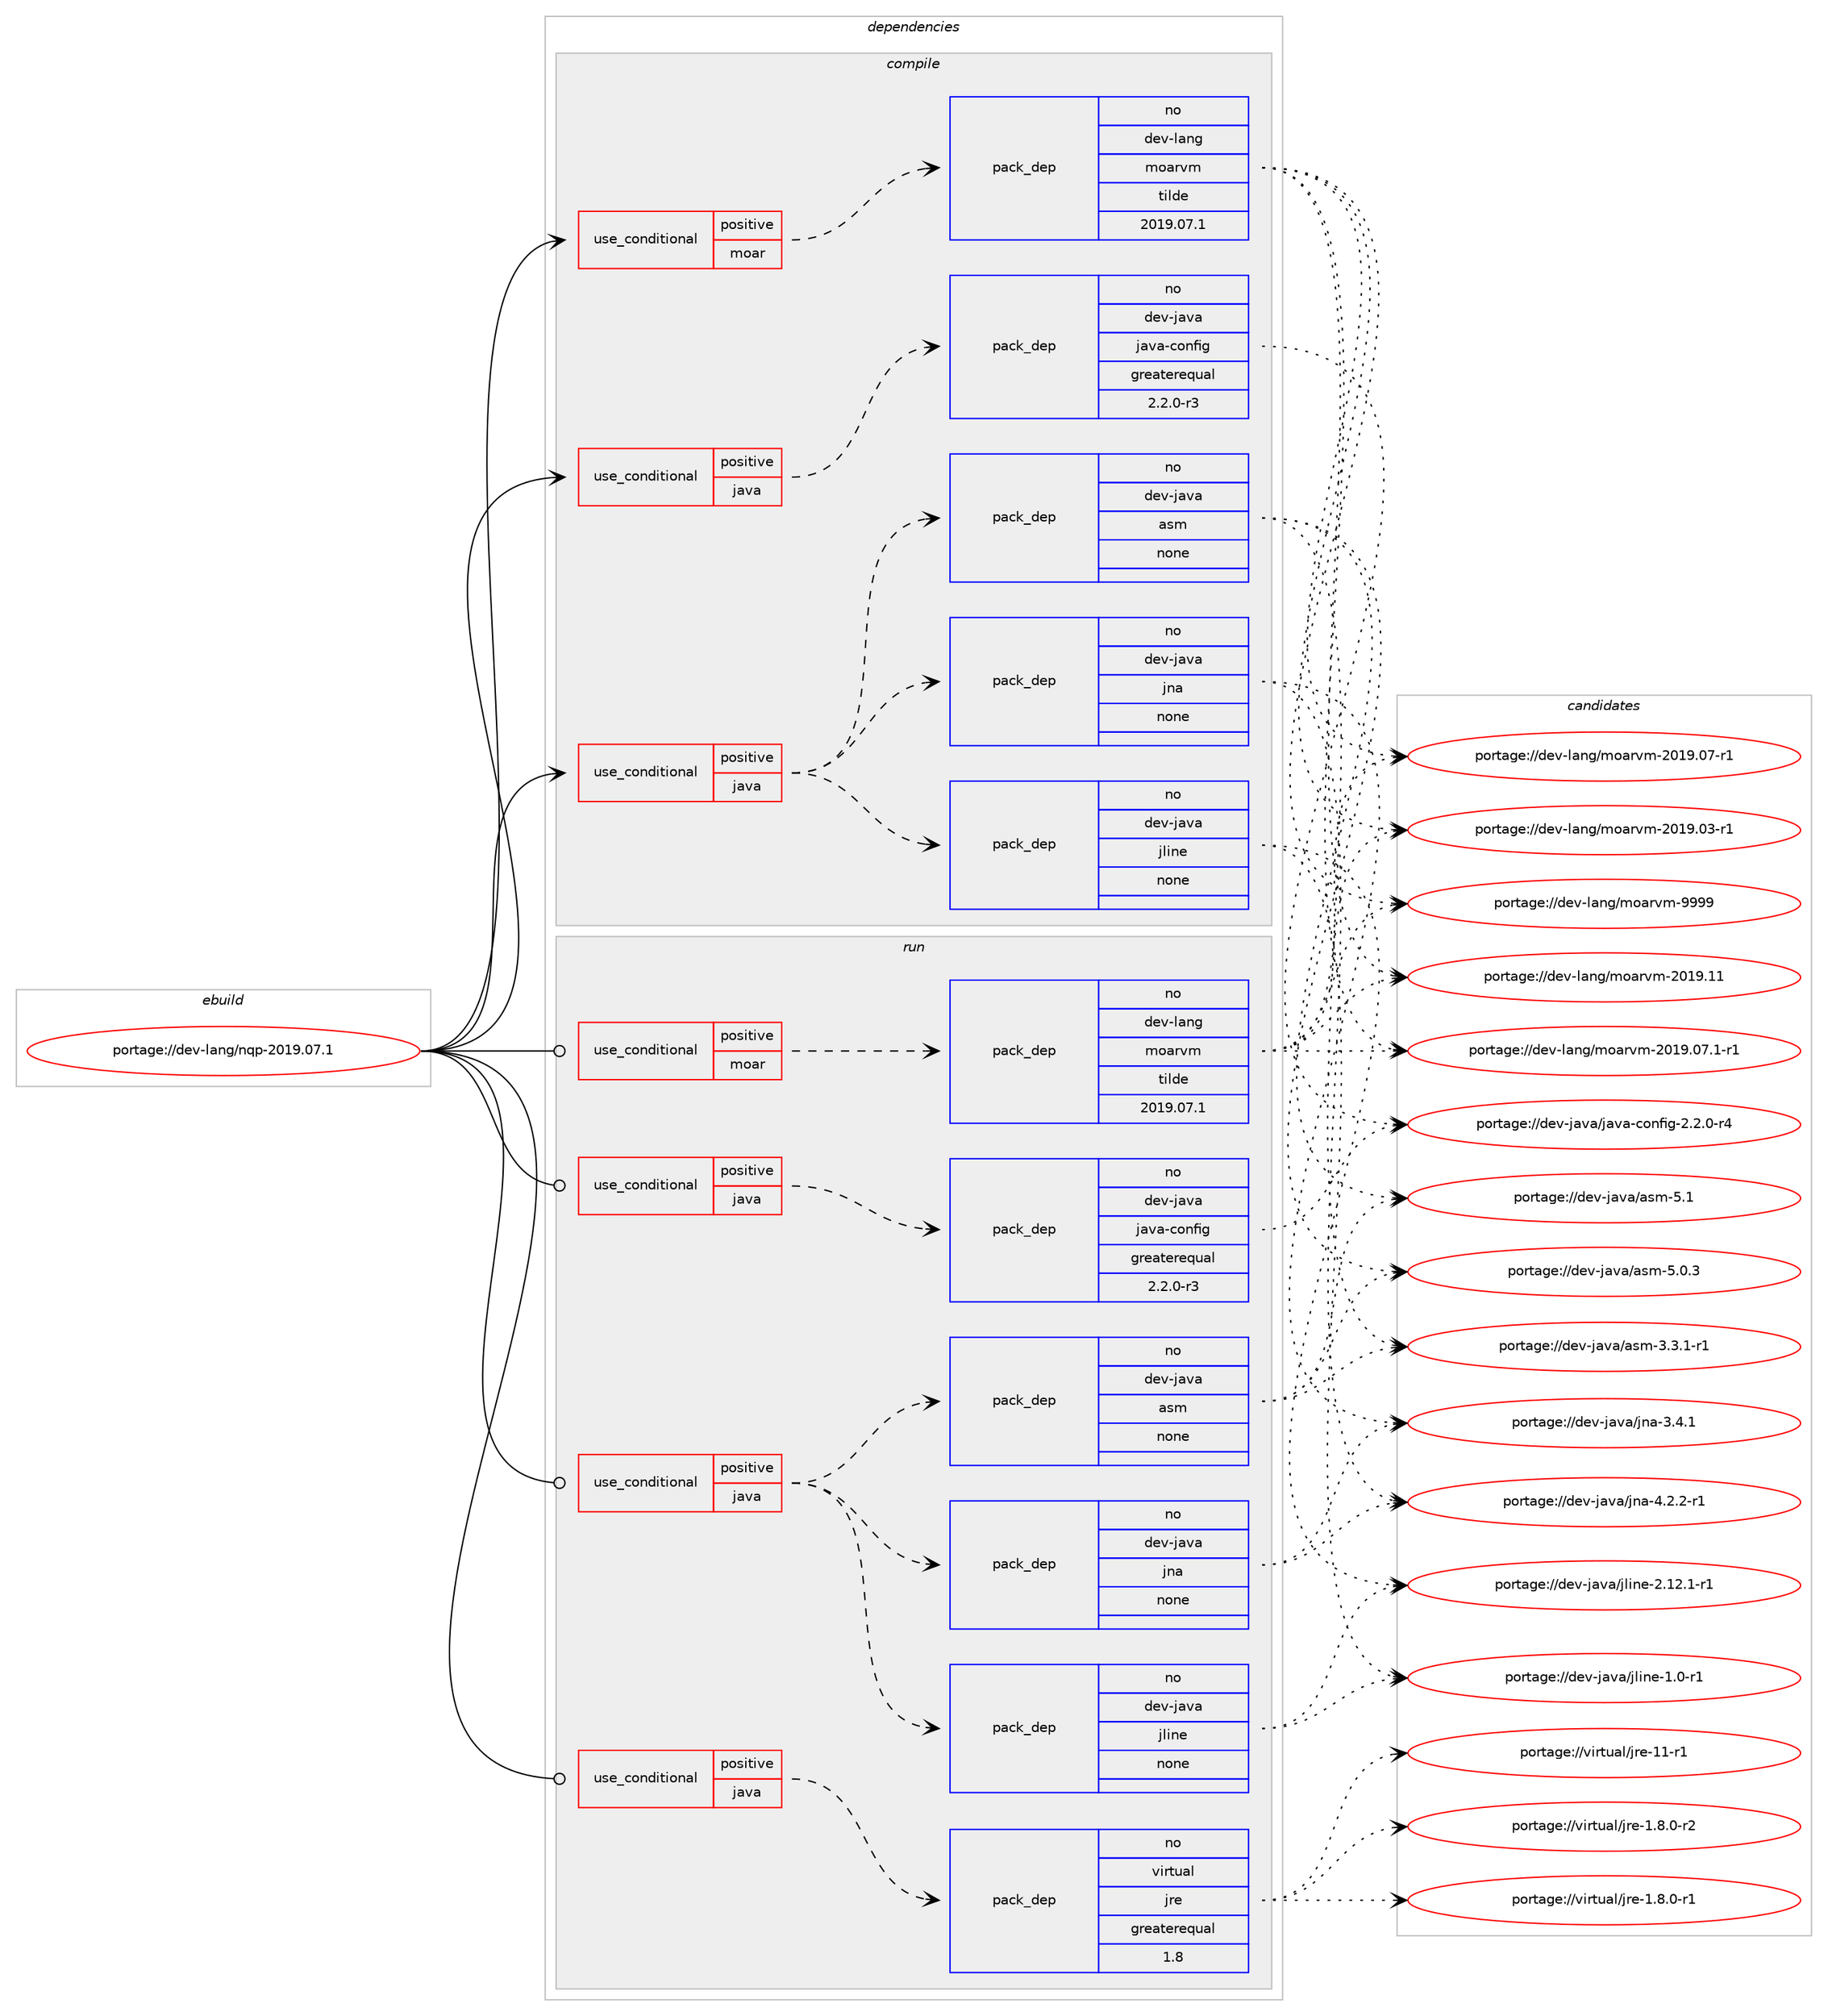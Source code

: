 digraph prolog {

# *************
# Graph options
# *************

newrank=true;
concentrate=true;
compound=true;
graph [rankdir=LR,fontname=Helvetica,fontsize=10,ranksep=1.5];#, ranksep=2.5, nodesep=0.2];
edge  [arrowhead=vee];
node  [fontname=Helvetica,fontsize=10];

# **********
# The ebuild
# **********

subgraph cluster_leftcol {
color=gray;
label=<<i>ebuild</i>>;
id [label="portage://dev-lang/nqp-2019.07.1", color=red, width=4, href="../dev-lang/nqp-2019.07.1.svg"];
}

# ****************
# The dependencies
# ****************

subgraph cluster_midcol {
color=gray;
label=<<i>dependencies</i>>;
subgraph cluster_compile {
fillcolor="#eeeeee";
style=filled;
label=<<i>compile</i>>;
subgraph cond128299 {
dependency522210 [label=<<TABLE BORDER="0" CELLBORDER="1" CELLSPACING="0" CELLPADDING="4"><TR><TD ROWSPAN="3" CELLPADDING="10">use_conditional</TD></TR><TR><TD>positive</TD></TR><TR><TD>java</TD></TR></TABLE>>, shape=none, color=red];
subgraph pack388367 {
dependency522211 [label=<<TABLE BORDER="0" CELLBORDER="1" CELLSPACING="0" CELLPADDING="4" WIDTH="220"><TR><TD ROWSPAN="6" CELLPADDING="30">pack_dep</TD></TR><TR><TD WIDTH="110">no</TD></TR><TR><TD>dev-java</TD></TR><TR><TD>asm</TD></TR><TR><TD>none</TD></TR><TR><TD></TD></TR></TABLE>>, shape=none, color=blue];
}
dependency522210:e -> dependency522211:w [weight=20,style="dashed",arrowhead="vee"];
subgraph pack388368 {
dependency522212 [label=<<TABLE BORDER="0" CELLBORDER="1" CELLSPACING="0" CELLPADDING="4" WIDTH="220"><TR><TD ROWSPAN="6" CELLPADDING="30">pack_dep</TD></TR><TR><TD WIDTH="110">no</TD></TR><TR><TD>dev-java</TD></TR><TR><TD>jline</TD></TR><TR><TD>none</TD></TR><TR><TD></TD></TR></TABLE>>, shape=none, color=blue];
}
dependency522210:e -> dependency522212:w [weight=20,style="dashed",arrowhead="vee"];
subgraph pack388369 {
dependency522213 [label=<<TABLE BORDER="0" CELLBORDER="1" CELLSPACING="0" CELLPADDING="4" WIDTH="220"><TR><TD ROWSPAN="6" CELLPADDING="30">pack_dep</TD></TR><TR><TD WIDTH="110">no</TD></TR><TR><TD>dev-java</TD></TR><TR><TD>jna</TD></TR><TR><TD>none</TD></TR><TR><TD></TD></TR></TABLE>>, shape=none, color=blue];
}
dependency522210:e -> dependency522213:w [weight=20,style="dashed",arrowhead="vee"];
}
id:e -> dependency522210:w [weight=20,style="solid",arrowhead="vee"];
subgraph cond128300 {
dependency522214 [label=<<TABLE BORDER="0" CELLBORDER="1" CELLSPACING="0" CELLPADDING="4"><TR><TD ROWSPAN="3" CELLPADDING="10">use_conditional</TD></TR><TR><TD>positive</TD></TR><TR><TD>java</TD></TR></TABLE>>, shape=none, color=red];
subgraph pack388370 {
dependency522215 [label=<<TABLE BORDER="0" CELLBORDER="1" CELLSPACING="0" CELLPADDING="4" WIDTH="220"><TR><TD ROWSPAN="6" CELLPADDING="30">pack_dep</TD></TR><TR><TD WIDTH="110">no</TD></TR><TR><TD>dev-java</TD></TR><TR><TD>java-config</TD></TR><TR><TD>greaterequal</TD></TR><TR><TD>2.2.0-r3</TD></TR></TABLE>>, shape=none, color=blue];
}
dependency522214:e -> dependency522215:w [weight=20,style="dashed",arrowhead="vee"];
}
id:e -> dependency522214:w [weight=20,style="solid",arrowhead="vee"];
subgraph cond128301 {
dependency522216 [label=<<TABLE BORDER="0" CELLBORDER="1" CELLSPACING="0" CELLPADDING="4"><TR><TD ROWSPAN="3" CELLPADDING="10">use_conditional</TD></TR><TR><TD>positive</TD></TR><TR><TD>moar</TD></TR></TABLE>>, shape=none, color=red];
subgraph pack388371 {
dependency522217 [label=<<TABLE BORDER="0" CELLBORDER="1" CELLSPACING="0" CELLPADDING="4" WIDTH="220"><TR><TD ROWSPAN="6" CELLPADDING="30">pack_dep</TD></TR><TR><TD WIDTH="110">no</TD></TR><TR><TD>dev-lang</TD></TR><TR><TD>moarvm</TD></TR><TR><TD>tilde</TD></TR><TR><TD>2019.07.1</TD></TR></TABLE>>, shape=none, color=blue];
}
dependency522216:e -> dependency522217:w [weight=20,style="dashed",arrowhead="vee"];
}
id:e -> dependency522216:w [weight=20,style="solid",arrowhead="vee"];
}
subgraph cluster_compileandrun {
fillcolor="#eeeeee";
style=filled;
label=<<i>compile and run</i>>;
}
subgraph cluster_run {
fillcolor="#eeeeee";
style=filled;
label=<<i>run</i>>;
subgraph cond128302 {
dependency522218 [label=<<TABLE BORDER="0" CELLBORDER="1" CELLSPACING="0" CELLPADDING="4"><TR><TD ROWSPAN="3" CELLPADDING="10">use_conditional</TD></TR><TR><TD>positive</TD></TR><TR><TD>java</TD></TR></TABLE>>, shape=none, color=red];
subgraph pack388372 {
dependency522219 [label=<<TABLE BORDER="0" CELLBORDER="1" CELLSPACING="0" CELLPADDING="4" WIDTH="220"><TR><TD ROWSPAN="6" CELLPADDING="30">pack_dep</TD></TR><TR><TD WIDTH="110">no</TD></TR><TR><TD>dev-java</TD></TR><TR><TD>asm</TD></TR><TR><TD>none</TD></TR><TR><TD></TD></TR></TABLE>>, shape=none, color=blue];
}
dependency522218:e -> dependency522219:w [weight=20,style="dashed",arrowhead="vee"];
subgraph pack388373 {
dependency522220 [label=<<TABLE BORDER="0" CELLBORDER="1" CELLSPACING="0" CELLPADDING="4" WIDTH="220"><TR><TD ROWSPAN="6" CELLPADDING="30">pack_dep</TD></TR><TR><TD WIDTH="110">no</TD></TR><TR><TD>dev-java</TD></TR><TR><TD>jline</TD></TR><TR><TD>none</TD></TR><TR><TD></TD></TR></TABLE>>, shape=none, color=blue];
}
dependency522218:e -> dependency522220:w [weight=20,style="dashed",arrowhead="vee"];
subgraph pack388374 {
dependency522221 [label=<<TABLE BORDER="0" CELLBORDER="1" CELLSPACING="0" CELLPADDING="4" WIDTH="220"><TR><TD ROWSPAN="6" CELLPADDING="30">pack_dep</TD></TR><TR><TD WIDTH="110">no</TD></TR><TR><TD>dev-java</TD></TR><TR><TD>jna</TD></TR><TR><TD>none</TD></TR><TR><TD></TD></TR></TABLE>>, shape=none, color=blue];
}
dependency522218:e -> dependency522221:w [weight=20,style="dashed",arrowhead="vee"];
}
id:e -> dependency522218:w [weight=20,style="solid",arrowhead="odot"];
subgraph cond128303 {
dependency522222 [label=<<TABLE BORDER="0" CELLBORDER="1" CELLSPACING="0" CELLPADDING="4"><TR><TD ROWSPAN="3" CELLPADDING="10">use_conditional</TD></TR><TR><TD>positive</TD></TR><TR><TD>java</TD></TR></TABLE>>, shape=none, color=red];
subgraph pack388375 {
dependency522223 [label=<<TABLE BORDER="0" CELLBORDER="1" CELLSPACING="0" CELLPADDING="4" WIDTH="220"><TR><TD ROWSPAN="6" CELLPADDING="30">pack_dep</TD></TR><TR><TD WIDTH="110">no</TD></TR><TR><TD>dev-java</TD></TR><TR><TD>java-config</TD></TR><TR><TD>greaterequal</TD></TR><TR><TD>2.2.0-r3</TD></TR></TABLE>>, shape=none, color=blue];
}
dependency522222:e -> dependency522223:w [weight=20,style="dashed",arrowhead="vee"];
}
id:e -> dependency522222:w [weight=20,style="solid",arrowhead="odot"];
subgraph cond128304 {
dependency522224 [label=<<TABLE BORDER="0" CELLBORDER="1" CELLSPACING="0" CELLPADDING="4"><TR><TD ROWSPAN="3" CELLPADDING="10">use_conditional</TD></TR><TR><TD>positive</TD></TR><TR><TD>java</TD></TR></TABLE>>, shape=none, color=red];
subgraph pack388376 {
dependency522225 [label=<<TABLE BORDER="0" CELLBORDER="1" CELLSPACING="0" CELLPADDING="4" WIDTH="220"><TR><TD ROWSPAN="6" CELLPADDING="30">pack_dep</TD></TR><TR><TD WIDTH="110">no</TD></TR><TR><TD>virtual</TD></TR><TR><TD>jre</TD></TR><TR><TD>greaterequal</TD></TR><TR><TD>1.8</TD></TR></TABLE>>, shape=none, color=blue];
}
dependency522224:e -> dependency522225:w [weight=20,style="dashed",arrowhead="vee"];
}
id:e -> dependency522224:w [weight=20,style="solid",arrowhead="odot"];
subgraph cond128305 {
dependency522226 [label=<<TABLE BORDER="0" CELLBORDER="1" CELLSPACING="0" CELLPADDING="4"><TR><TD ROWSPAN="3" CELLPADDING="10">use_conditional</TD></TR><TR><TD>positive</TD></TR><TR><TD>moar</TD></TR></TABLE>>, shape=none, color=red];
subgraph pack388377 {
dependency522227 [label=<<TABLE BORDER="0" CELLBORDER="1" CELLSPACING="0" CELLPADDING="4" WIDTH="220"><TR><TD ROWSPAN="6" CELLPADDING="30">pack_dep</TD></TR><TR><TD WIDTH="110">no</TD></TR><TR><TD>dev-lang</TD></TR><TR><TD>moarvm</TD></TR><TR><TD>tilde</TD></TR><TR><TD>2019.07.1</TD></TR></TABLE>>, shape=none, color=blue];
}
dependency522226:e -> dependency522227:w [weight=20,style="dashed",arrowhead="vee"];
}
id:e -> dependency522226:w [weight=20,style="solid",arrowhead="odot"];
}
}

# **************
# The candidates
# **************

subgraph cluster_choices {
rank=same;
color=gray;
label=<<i>candidates</i>>;

subgraph choice388367 {
color=black;
nodesep=1;
choice100101118451069711897479711510945534649 [label="portage://dev-java/asm-5.1", color=red, width=4,href="../dev-java/asm-5.1.svg"];
choice1001011184510697118974797115109455346484651 [label="portage://dev-java/asm-5.0.3", color=red, width=4,href="../dev-java/asm-5.0.3.svg"];
choice10010111845106971189747971151094551465146494511449 [label="portage://dev-java/asm-3.3.1-r1", color=red, width=4,href="../dev-java/asm-3.3.1-r1.svg"];
dependency522211:e -> choice100101118451069711897479711510945534649:w [style=dotted,weight="100"];
dependency522211:e -> choice1001011184510697118974797115109455346484651:w [style=dotted,weight="100"];
dependency522211:e -> choice10010111845106971189747971151094551465146494511449:w [style=dotted,weight="100"];
}
subgraph choice388368 {
color=black;
nodesep=1;
choice10010111845106971189747106108105110101455046495046494511449 [label="portage://dev-java/jline-2.12.1-r1", color=red, width=4,href="../dev-java/jline-2.12.1-r1.svg"];
choice10010111845106971189747106108105110101454946484511449 [label="portage://dev-java/jline-1.0-r1", color=red, width=4,href="../dev-java/jline-1.0-r1.svg"];
dependency522212:e -> choice10010111845106971189747106108105110101455046495046494511449:w [style=dotted,weight="100"];
dependency522212:e -> choice10010111845106971189747106108105110101454946484511449:w [style=dotted,weight="100"];
}
subgraph choice388369 {
color=black;
nodesep=1;
choice10010111845106971189747106110974552465046504511449 [label="portage://dev-java/jna-4.2.2-r1", color=red, width=4,href="../dev-java/jna-4.2.2-r1.svg"];
choice1001011184510697118974710611097455146524649 [label="portage://dev-java/jna-3.4.1", color=red, width=4,href="../dev-java/jna-3.4.1.svg"];
dependency522213:e -> choice10010111845106971189747106110974552465046504511449:w [style=dotted,weight="100"];
dependency522213:e -> choice1001011184510697118974710611097455146524649:w [style=dotted,weight="100"];
}
subgraph choice388370 {
color=black;
nodesep=1;
choice10010111845106971189747106971189745991111101021051034550465046484511452 [label="portage://dev-java/java-config-2.2.0-r4", color=red, width=4,href="../dev-java/java-config-2.2.0-r4.svg"];
dependency522215:e -> choice10010111845106971189747106971189745991111101021051034550465046484511452:w [style=dotted,weight="100"];
}
subgraph choice388371 {
color=black;
nodesep=1;
choice100101118451089711010347109111971141181094557575757 [label="portage://dev-lang/moarvm-9999", color=red, width=4,href="../dev-lang/moarvm-9999.svg"];
choice100101118451089711010347109111971141181094550484957464949 [label="portage://dev-lang/moarvm-2019.11", color=red, width=4,href="../dev-lang/moarvm-2019.11.svg"];
choice10010111845108971101034710911197114118109455048495746485546494511449 [label="portage://dev-lang/moarvm-2019.07.1-r1", color=red, width=4,href="../dev-lang/moarvm-2019.07.1-r1.svg"];
choice1001011184510897110103471091119711411810945504849574648554511449 [label="portage://dev-lang/moarvm-2019.07-r1", color=red, width=4,href="../dev-lang/moarvm-2019.07-r1.svg"];
choice1001011184510897110103471091119711411810945504849574648514511449 [label="portage://dev-lang/moarvm-2019.03-r1", color=red, width=4,href="../dev-lang/moarvm-2019.03-r1.svg"];
dependency522217:e -> choice100101118451089711010347109111971141181094557575757:w [style=dotted,weight="100"];
dependency522217:e -> choice100101118451089711010347109111971141181094550484957464949:w [style=dotted,weight="100"];
dependency522217:e -> choice10010111845108971101034710911197114118109455048495746485546494511449:w [style=dotted,weight="100"];
dependency522217:e -> choice1001011184510897110103471091119711411810945504849574648554511449:w [style=dotted,weight="100"];
dependency522217:e -> choice1001011184510897110103471091119711411810945504849574648514511449:w [style=dotted,weight="100"];
}
subgraph choice388372 {
color=black;
nodesep=1;
choice100101118451069711897479711510945534649 [label="portage://dev-java/asm-5.1", color=red, width=4,href="../dev-java/asm-5.1.svg"];
choice1001011184510697118974797115109455346484651 [label="portage://dev-java/asm-5.0.3", color=red, width=4,href="../dev-java/asm-5.0.3.svg"];
choice10010111845106971189747971151094551465146494511449 [label="portage://dev-java/asm-3.3.1-r1", color=red, width=4,href="../dev-java/asm-3.3.1-r1.svg"];
dependency522219:e -> choice100101118451069711897479711510945534649:w [style=dotted,weight="100"];
dependency522219:e -> choice1001011184510697118974797115109455346484651:w [style=dotted,weight="100"];
dependency522219:e -> choice10010111845106971189747971151094551465146494511449:w [style=dotted,weight="100"];
}
subgraph choice388373 {
color=black;
nodesep=1;
choice10010111845106971189747106108105110101455046495046494511449 [label="portage://dev-java/jline-2.12.1-r1", color=red, width=4,href="../dev-java/jline-2.12.1-r1.svg"];
choice10010111845106971189747106108105110101454946484511449 [label="portage://dev-java/jline-1.0-r1", color=red, width=4,href="../dev-java/jline-1.0-r1.svg"];
dependency522220:e -> choice10010111845106971189747106108105110101455046495046494511449:w [style=dotted,weight="100"];
dependency522220:e -> choice10010111845106971189747106108105110101454946484511449:w [style=dotted,weight="100"];
}
subgraph choice388374 {
color=black;
nodesep=1;
choice10010111845106971189747106110974552465046504511449 [label="portage://dev-java/jna-4.2.2-r1", color=red, width=4,href="../dev-java/jna-4.2.2-r1.svg"];
choice1001011184510697118974710611097455146524649 [label="portage://dev-java/jna-3.4.1", color=red, width=4,href="../dev-java/jna-3.4.1.svg"];
dependency522221:e -> choice10010111845106971189747106110974552465046504511449:w [style=dotted,weight="100"];
dependency522221:e -> choice1001011184510697118974710611097455146524649:w [style=dotted,weight="100"];
}
subgraph choice388375 {
color=black;
nodesep=1;
choice10010111845106971189747106971189745991111101021051034550465046484511452 [label="portage://dev-java/java-config-2.2.0-r4", color=red, width=4,href="../dev-java/java-config-2.2.0-r4.svg"];
dependency522223:e -> choice10010111845106971189747106971189745991111101021051034550465046484511452:w [style=dotted,weight="100"];
}
subgraph choice388376 {
color=black;
nodesep=1;
choice11810511411611797108471061141014549494511449 [label="portage://virtual/jre-11-r1", color=red, width=4,href="../virtual/jre-11-r1.svg"];
choice11810511411611797108471061141014549465646484511450 [label="portage://virtual/jre-1.8.0-r2", color=red, width=4,href="../virtual/jre-1.8.0-r2.svg"];
choice11810511411611797108471061141014549465646484511449 [label="portage://virtual/jre-1.8.0-r1", color=red, width=4,href="../virtual/jre-1.8.0-r1.svg"];
dependency522225:e -> choice11810511411611797108471061141014549494511449:w [style=dotted,weight="100"];
dependency522225:e -> choice11810511411611797108471061141014549465646484511450:w [style=dotted,weight="100"];
dependency522225:e -> choice11810511411611797108471061141014549465646484511449:w [style=dotted,weight="100"];
}
subgraph choice388377 {
color=black;
nodesep=1;
choice100101118451089711010347109111971141181094557575757 [label="portage://dev-lang/moarvm-9999", color=red, width=4,href="../dev-lang/moarvm-9999.svg"];
choice100101118451089711010347109111971141181094550484957464949 [label="portage://dev-lang/moarvm-2019.11", color=red, width=4,href="../dev-lang/moarvm-2019.11.svg"];
choice10010111845108971101034710911197114118109455048495746485546494511449 [label="portage://dev-lang/moarvm-2019.07.1-r1", color=red, width=4,href="../dev-lang/moarvm-2019.07.1-r1.svg"];
choice1001011184510897110103471091119711411810945504849574648554511449 [label="portage://dev-lang/moarvm-2019.07-r1", color=red, width=4,href="../dev-lang/moarvm-2019.07-r1.svg"];
choice1001011184510897110103471091119711411810945504849574648514511449 [label="portage://dev-lang/moarvm-2019.03-r1", color=red, width=4,href="../dev-lang/moarvm-2019.03-r1.svg"];
dependency522227:e -> choice100101118451089711010347109111971141181094557575757:w [style=dotted,weight="100"];
dependency522227:e -> choice100101118451089711010347109111971141181094550484957464949:w [style=dotted,weight="100"];
dependency522227:e -> choice10010111845108971101034710911197114118109455048495746485546494511449:w [style=dotted,weight="100"];
dependency522227:e -> choice1001011184510897110103471091119711411810945504849574648554511449:w [style=dotted,weight="100"];
dependency522227:e -> choice1001011184510897110103471091119711411810945504849574648514511449:w [style=dotted,weight="100"];
}
}

}
